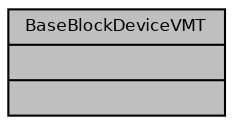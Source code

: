 digraph "BaseBlockDeviceVMT"
{
  bgcolor="transparent";
  edge [fontname="Helvetica",fontsize="8",labelfontname="Helvetica",labelfontsize="8"];
  node [fontname="Helvetica",fontsize="8",shape=record];
  Node4 [label="{BaseBlockDeviceVMT\n||}",height=0.2,width=0.4,color="black", fillcolor="grey75", style="filled", fontcolor="black"];
}

